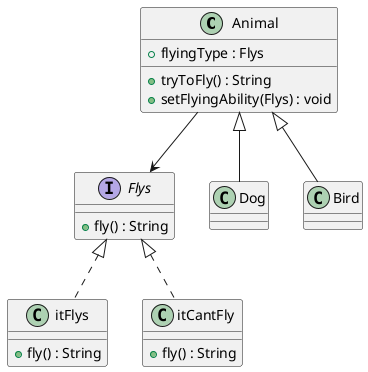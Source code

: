 @startuml

class Animal{
'field
+ flyingType : Flys

'methods
+ tryToFly() : String
+ setFlyingAbility(Flys) : void

}

interface Flys{
+fly() : String
}

Animal --> Flys

class Dog extends Animal
class Bird extends Animal

class itFlys implements Flys{
+fly() : String
}

class itCantFly implements Flys{
+fly() : String
}


@enduml